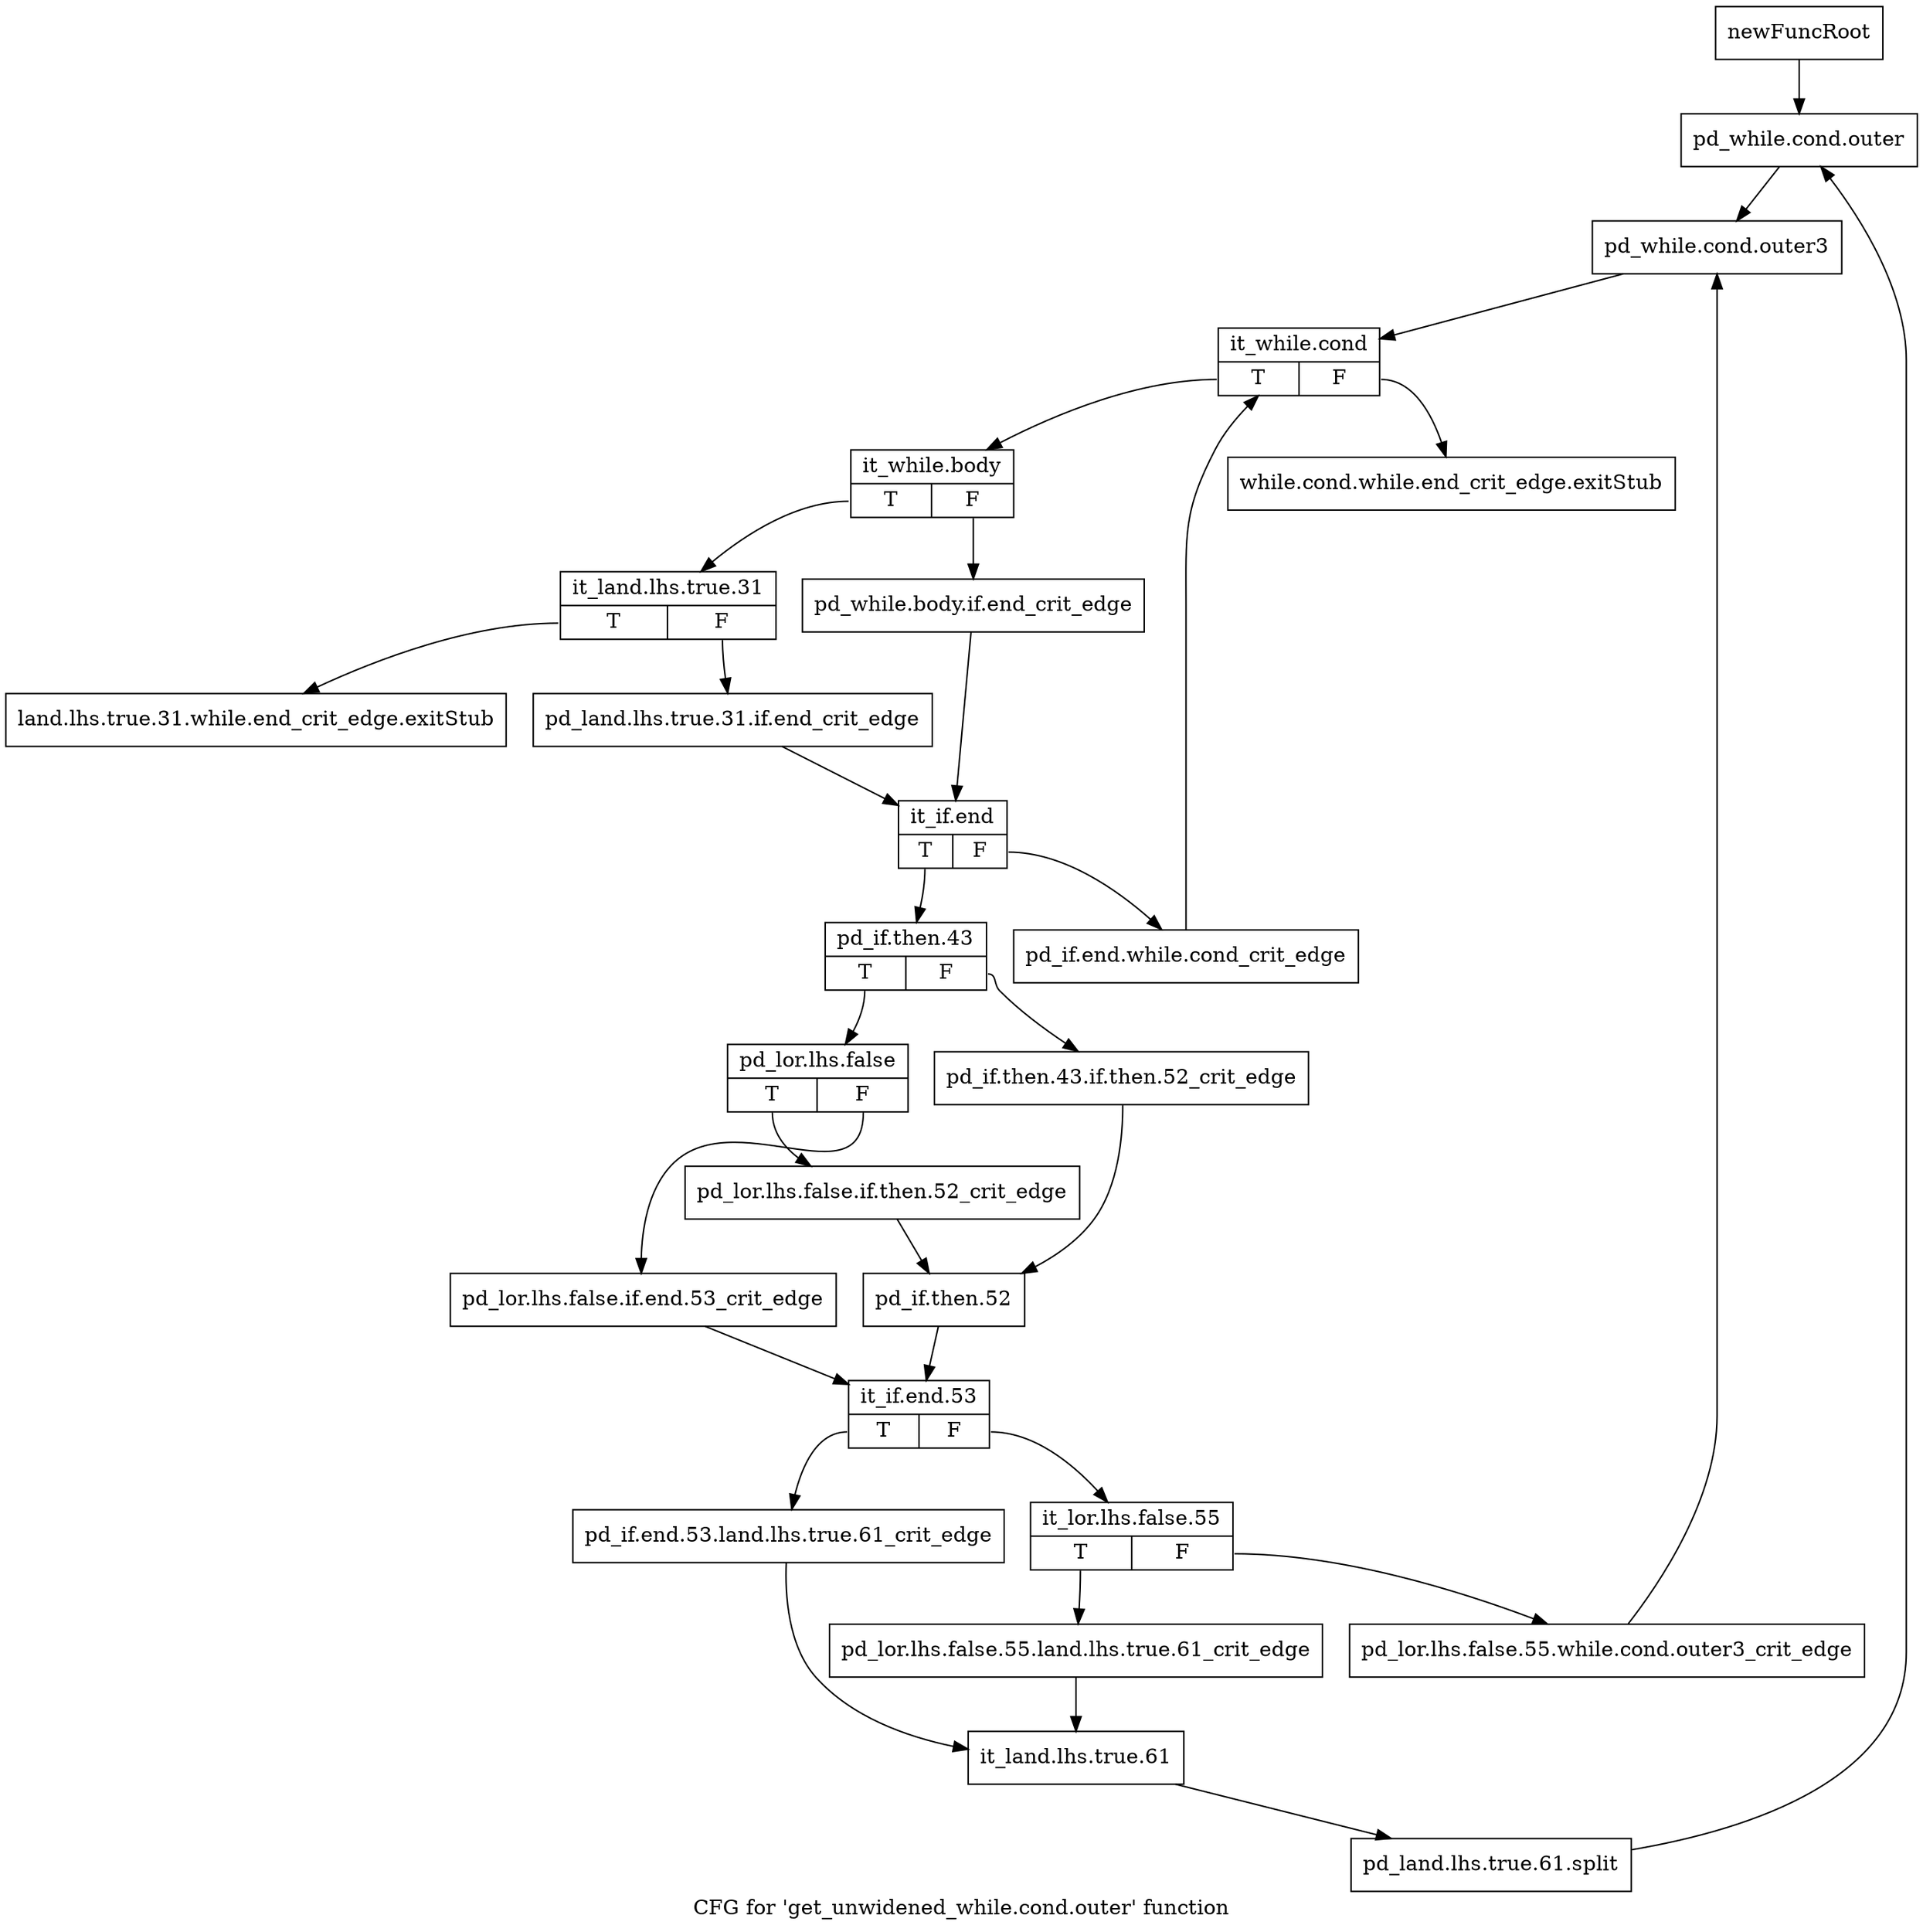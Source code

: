 digraph "CFG for 'get_unwidened_while.cond.outer' function" {
	label="CFG for 'get_unwidened_while.cond.outer' function";

	Node0xc4ef5f0 [shape=record,label="{newFuncRoot}"];
	Node0xc4ef5f0 -> Node0xc4efac0;
	Node0xc4efa20 [shape=record,label="{while.cond.while.end_crit_edge.exitStub}"];
	Node0xc4efa70 [shape=record,label="{land.lhs.true.31.while.end_crit_edge.exitStub}"];
	Node0xc4efac0 [shape=record,label="{pd_while.cond.outer}"];
	Node0xc4efac0 -> Node0xc4efb10;
	Node0xc4efb10 [shape=record,label="{pd_while.cond.outer3}"];
	Node0xc4efb10 -> Node0xc4efb60;
	Node0xc4efb60 [shape=record,label="{it_while.cond|{<s0>T|<s1>F}}"];
	Node0xc4efb60:s0 -> Node0xc4efbb0;
	Node0xc4efb60:s1 -> Node0xc4efa20;
	Node0xc4efbb0 [shape=record,label="{it_while.body|{<s0>T|<s1>F}}"];
	Node0xc4efbb0:s0 -> Node0xc4efc50;
	Node0xc4efbb0:s1 -> Node0xc4efc00;
	Node0xc4efc00 [shape=record,label="{pd_while.body.if.end_crit_edge}"];
	Node0xc4efc00 -> Node0xc4efcf0;
	Node0xc4efc50 [shape=record,label="{it_land.lhs.true.31|{<s0>T|<s1>F}}"];
	Node0xc4efc50:s0 -> Node0xc4efa70;
	Node0xc4efc50:s1 -> Node0xc4efca0;
	Node0xc4efca0 [shape=record,label="{pd_land.lhs.true.31.if.end_crit_edge}"];
	Node0xc4efca0 -> Node0xc4efcf0;
	Node0xc4efcf0 [shape=record,label="{it_if.end|{<s0>T|<s1>F}}"];
	Node0xc4efcf0:s0 -> Node0xc4efd90;
	Node0xc4efcf0:s1 -> Node0xc4efd40;
	Node0xc4efd40 [shape=record,label="{pd_if.end.while.cond_crit_edge}"];
	Node0xc4efd40 -> Node0xc4efb60;
	Node0xc4efd90 [shape=record,label="{pd_if.then.43|{<s0>T|<s1>F}}"];
	Node0xc4efd90:s0 -> Node0xc4efe30;
	Node0xc4efd90:s1 -> Node0xc4efde0;
	Node0xc4efde0 [shape=record,label="{pd_if.then.43.if.then.52_crit_edge}"];
	Node0xc4efde0 -> Node0xc4eff20;
	Node0xc4efe30 [shape=record,label="{pd_lor.lhs.false|{<s0>T|<s1>F}}"];
	Node0xc4efe30:s0 -> Node0xc4efed0;
	Node0xc4efe30:s1 -> Node0xc4efe80;
	Node0xc4efe80 [shape=record,label="{pd_lor.lhs.false.if.end.53_crit_edge}"];
	Node0xc4efe80 -> Node0xc4eff70;
	Node0xc4efed0 [shape=record,label="{pd_lor.lhs.false.if.then.52_crit_edge}"];
	Node0xc4efed0 -> Node0xc4eff20;
	Node0xc4eff20 [shape=record,label="{pd_if.then.52}"];
	Node0xc4eff20 -> Node0xc4eff70;
	Node0xc4eff70 [shape=record,label="{it_if.end.53|{<s0>T|<s1>F}}"];
	Node0xc4eff70:s0 -> Node0xc4f00b0;
	Node0xc4eff70:s1 -> Node0xc4effc0;
	Node0xc4effc0 [shape=record,label="{it_lor.lhs.false.55|{<s0>T|<s1>F}}"];
	Node0xc4effc0:s0 -> Node0xc4f0060;
	Node0xc4effc0:s1 -> Node0xc4f0010;
	Node0xc4f0010 [shape=record,label="{pd_lor.lhs.false.55.while.cond.outer3_crit_edge}"];
	Node0xc4f0010 -> Node0xc4efb10;
	Node0xc4f0060 [shape=record,label="{pd_lor.lhs.false.55.land.lhs.true.61_crit_edge}"];
	Node0xc4f0060 -> Node0xc4f0100;
	Node0xc4f00b0 [shape=record,label="{pd_if.end.53.land.lhs.true.61_crit_edge}"];
	Node0xc4f00b0 -> Node0xc4f0100;
	Node0xc4f0100 [shape=record,label="{it_land.lhs.true.61}"];
	Node0xc4f0100 -> Node0xfd9fa00;
	Node0xfd9fa00 [shape=record,label="{pd_land.lhs.true.61.split}"];
	Node0xfd9fa00 -> Node0xc4efac0;
}
